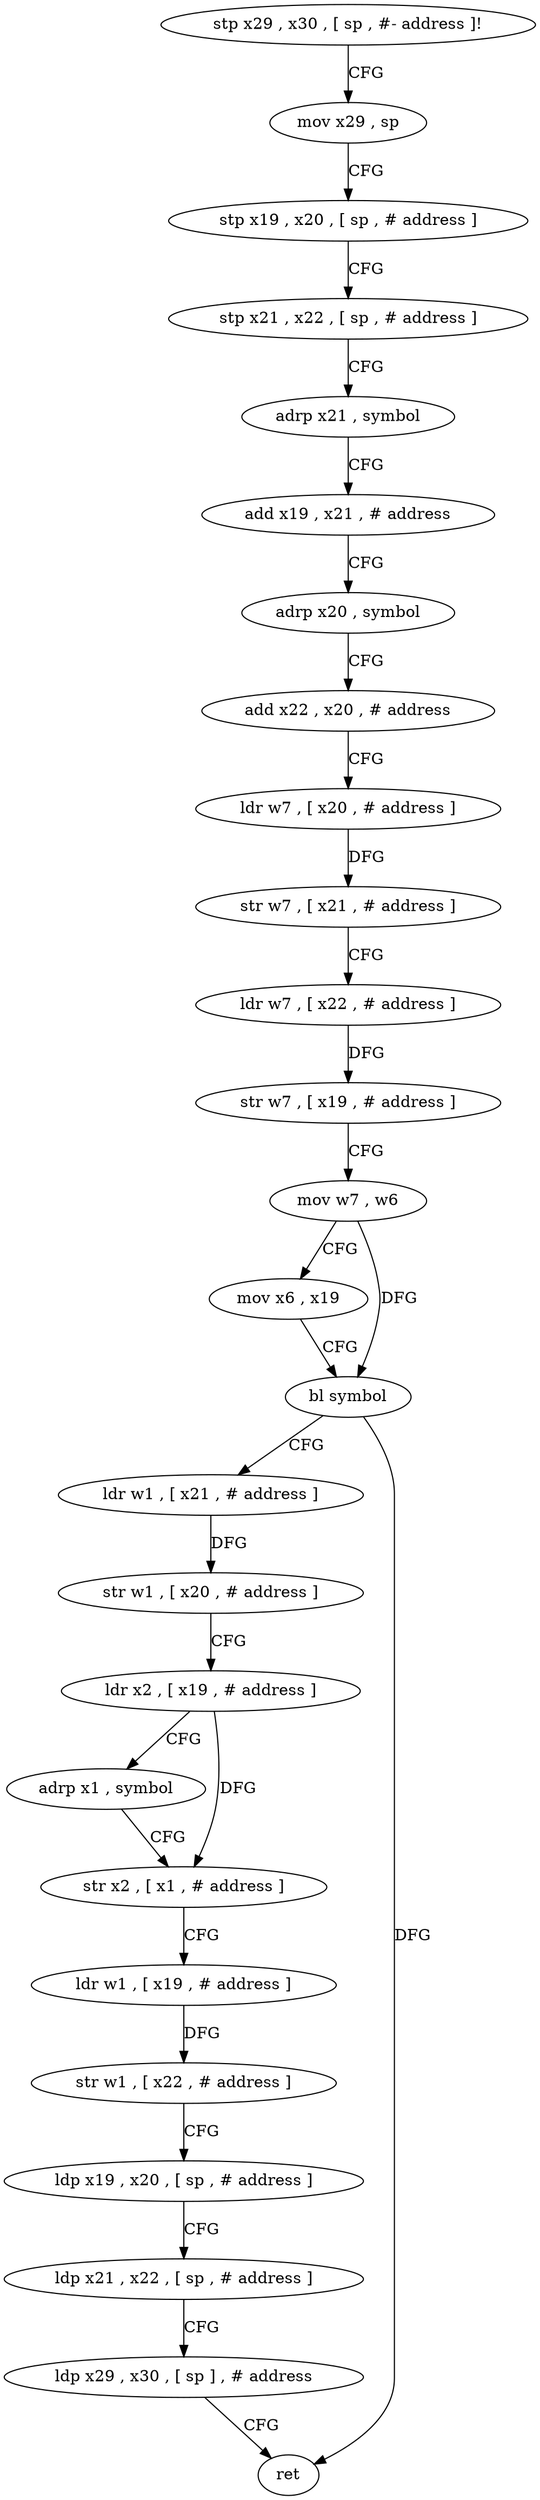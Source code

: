 digraph "func" {
"4205264" [label = "stp x29 , x30 , [ sp , #- address ]!" ]
"4205268" [label = "mov x29 , sp" ]
"4205272" [label = "stp x19 , x20 , [ sp , # address ]" ]
"4205276" [label = "stp x21 , x22 , [ sp , # address ]" ]
"4205280" [label = "adrp x21 , symbol" ]
"4205284" [label = "add x19 , x21 , # address" ]
"4205288" [label = "adrp x20 , symbol" ]
"4205292" [label = "add x22 , x20 , # address" ]
"4205296" [label = "ldr w7 , [ x20 , # address ]" ]
"4205300" [label = "str w7 , [ x21 , # address ]" ]
"4205304" [label = "ldr w7 , [ x22 , # address ]" ]
"4205308" [label = "str w7 , [ x19 , # address ]" ]
"4205312" [label = "mov w7 , w6" ]
"4205316" [label = "mov x6 , x19" ]
"4205320" [label = "bl symbol" ]
"4205324" [label = "ldr w1 , [ x21 , # address ]" ]
"4205328" [label = "str w1 , [ x20 , # address ]" ]
"4205332" [label = "ldr x2 , [ x19 , # address ]" ]
"4205336" [label = "adrp x1 , symbol" ]
"4205340" [label = "str x2 , [ x1 , # address ]" ]
"4205344" [label = "ldr w1 , [ x19 , # address ]" ]
"4205348" [label = "str w1 , [ x22 , # address ]" ]
"4205352" [label = "ldp x19 , x20 , [ sp , # address ]" ]
"4205356" [label = "ldp x21 , x22 , [ sp , # address ]" ]
"4205360" [label = "ldp x29 , x30 , [ sp ] , # address" ]
"4205364" [label = "ret" ]
"4205264" -> "4205268" [ label = "CFG" ]
"4205268" -> "4205272" [ label = "CFG" ]
"4205272" -> "4205276" [ label = "CFG" ]
"4205276" -> "4205280" [ label = "CFG" ]
"4205280" -> "4205284" [ label = "CFG" ]
"4205284" -> "4205288" [ label = "CFG" ]
"4205288" -> "4205292" [ label = "CFG" ]
"4205292" -> "4205296" [ label = "CFG" ]
"4205296" -> "4205300" [ label = "DFG" ]
"4205300" -> "4205304" [ label = "CFG" ]
"4205304" -> "4205308" [ label = "DFG" ]
"4205308" -> "4205312" [ label = "CFG" ]
"4205312" -> "4205316" [ label = "CFG" ]
"4205312" -> "4205320" [ label = "DFG" ]
"4205316" -> "4205320" [ label = "CFG" ]
"4205320" -> "4205324" [ label = "CFG" ]
"4205320" -> "4205364" [ label = "DFG" ]
"4205324" -> "4205328" [ label = "DFG" ]
"4205328" -> "4205332" [ label = "CFG" ]
"4205332" -> "4205336" [ label = "CFG" ]
"4205332" -> "4205340" [ label = "DFG" ]
"4205336" -> "4205340" [ label = "CFG" ]
"4205340" -> "4205344" [ label = "CFG" ]
"4205344" -> "4205348" [ label = "DFG" ]
"4205348" -> "4205352" [ label = "CFG" ]
"4205352" -> "4205356" [ label = "CFG" ]
"4205356" -> "4205360" [ label = "CFG" ]
"4205360" -> "4205364" [ label = "CFG" ]
}
